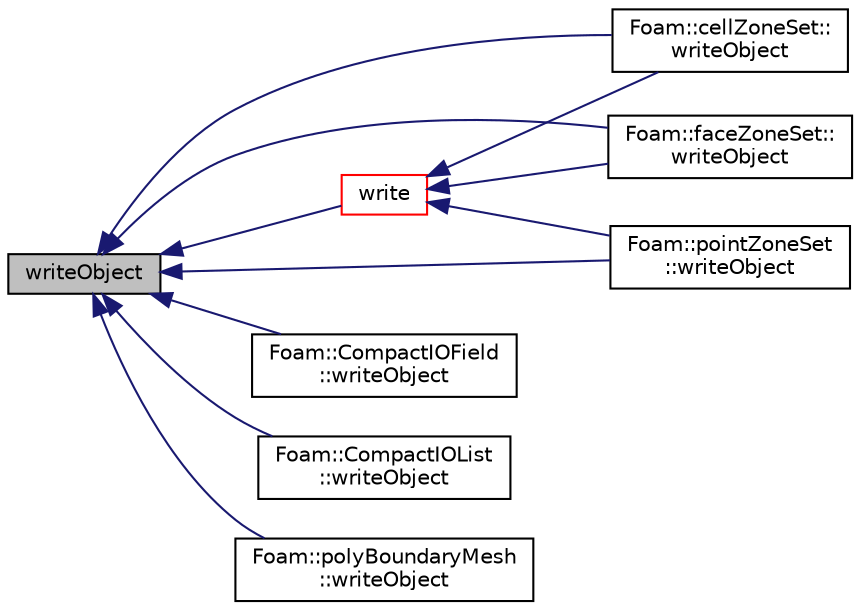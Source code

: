 digraph "writeObject"
{
  bgcolor="transparent";
  edge [fontname="Helvetica",fontsize="10",labelfontname="Helvetica",labelfontsize="10"];
  node [fontname="Helvetica",fontsize="10",shape=record];
  rankdir="LR";
  Node1 [label="writeObject",height=0.2,width=0.4,color="black", fillcolor="grey75", style="filled", fontcolor="black"];
  Node1 -> Node2 [dir="back",color="midnightblue",fontsize="10",style="solid",fontname="Helvetica"];
  Node2 [label="write",height=0.2,width=0.4,color="red",URL="$a02145.html#a6e5faa425b059eeb55cd904755791076",tooltip="Write using setting from DB. "];
  Node2 -> Node3 [dir="back",color="midnightblue",fontsize="10",style="solid",fontname="Helvetica"];
  Node3 [label="Foam::cellZoneSet::\lwriteObject",height=0.2,width=0.4,color="black",URL="$a00248.html#a25cce2a2cb8ccf489894549d23b116c8",tooltip="Write cellZone. "];
  Node2 -> Node4 [dir="back",color="midnightblue",fontsize="10",style="solid",fontname="Helvetica"];
  Node4 [label="Foam::faceZoneSet::\lwriteObject",height=0.2,width=0.4,color="black",URL="$a00743.html#a25cce2a2cb8ccf489894549d23b116c8",tooltip="Write faceZone. "];
  Node2 -> Node5 [dir="back",color="midnightblue",fontsize="10",style="solid",fontname="Helvetica"];
  Node5 [label="Foam::pointZoneSet\l::writeObject",height=0.2,width=0.4,color="black",URL="$a01905.html#a25cce2a2cb8ccf489894549d23b116c8",tooltip="Write pointZone. "];
  Node1 -> Node6 [dir="back",color="midnightblue",fontsize="10",style="solid",fontname="Helvetica"];
  Node6 [label="Foam::CompactIOField\l::writeObject",height=0.2,width=0.4,color="black",URL="$a00327.html#a25cce2a2cb8ccf489894549d23b116c8",tooltip="Write using given format, version and compression. "];
  Node1 -> Node7 [dir="back",color="midnightblue",fontsize="10",style="solid",fontname="Helvetica"];
  Node7 [label="Foam::CompactIOList\l::writeObject",height=0.2,width=0.4,color="black",URL="$a00328.html#a25cce2a2cb8ccf489894549d23b116c8",tooltip="Write using given format, version and compression. "];
  Node1 -> Node3 [dir="back",color="midnightblue",fontsize="10",style="solid",fontname="Helvetica"];
  Node1 -> Node5 [dir="back",color="midnightblue",fontsize="10",style="solid",fontname="Helvetica"];
  Node1 -> Node4 [dir="back",color="midnightblue",fontsize="10",style="solid",fontname="Helvetica"];
  Node1 -> Node8 [dir="back",color="midnightblue",fontsize="10",style="solid",fontname="Helvetica"];
  Node8 [label="Foam::polyBoundaryMesh\l::writeObject",height=0.2,width=0.4,color="black",URL="$a01910.html#aa4d5557147f7b9288cfbf5222d503307",tooltip="Write using given format, version and form uncompression. "];
}
